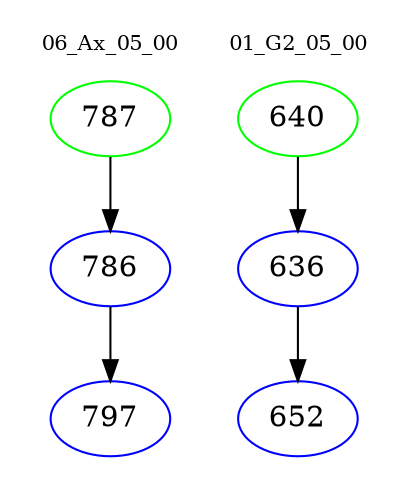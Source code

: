 digraph{
subgraph cluster_0 {
color = white
label = "06_Ax_05_00";
fontsize=10;
T0_787 [label="787", color="green"]
T0_787 -> T0_786 [color="black"]
T0_786 [label="786", color="blue"]
T0_786 -> T0_797 [color="black"]
T0_797 [label="797", color="blue"]
}
subgraph cluster_1 {
color = white
label = "01_G2_05_00";
fontsize=10;
T1_640 [label="640", color="green"]
T1_640 -> T1_636 [color="black"]
T1_636 [label="636", color="blue"]
T1_636 -> T1_652 [color="black"]
T1_652 [label="652", color="blue"]
}
}
